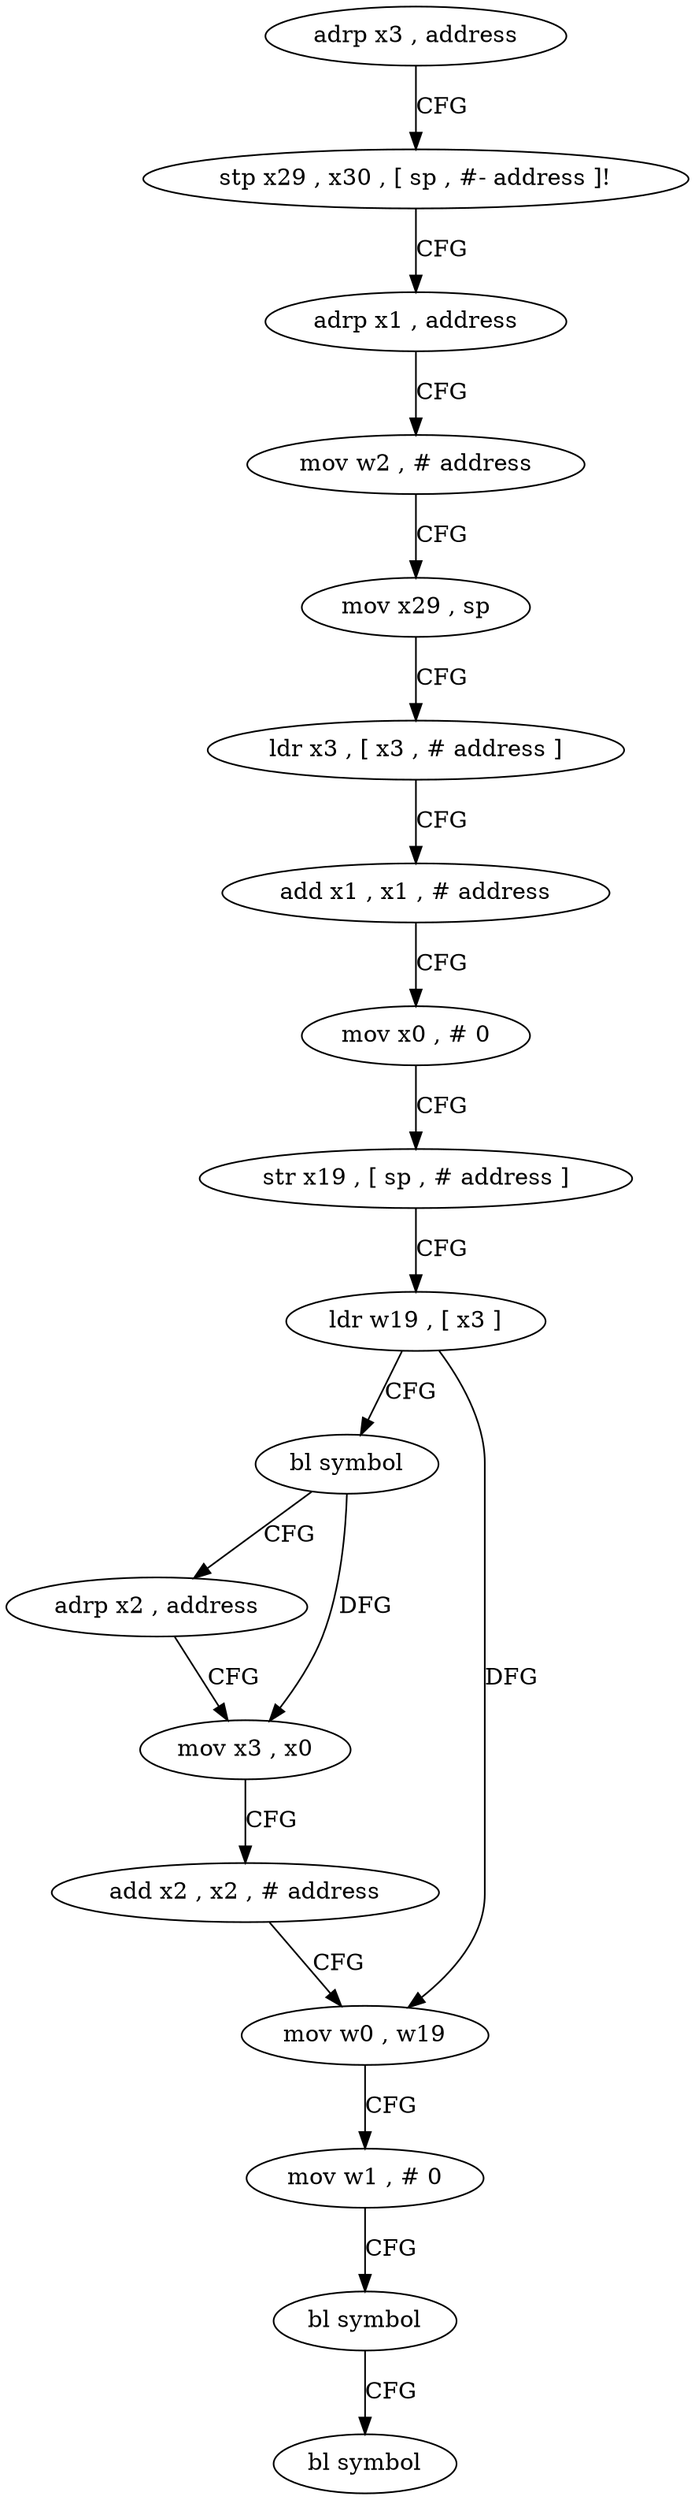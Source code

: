 digraph "func" {
"4287616" [label = "adrp x3 , address" ]
"4287620" [label = "stp x29 , x30 , [ sp , #- address ]!" ]
"4287624" [label = "adrp x1 , address" ]
"4287628" [label = "mov w2 , # address" ]
"4287632" [label = "mov x29 , sp" ]
"4287636" [label = "ldr x3 , [ x3 , # address ]" ]
"4287640" [label = "add x1 , x1 , # address" ]
"4287644" [label = "mov x0 , # 0" ]
"4287648" [label = "str x19 , [ sp , # address ]" ]
"4287652" [label = "ldr w19 , [ x3 ]" ]
"4287656" [label = "bl symbol" ]
"4287660" [label = "adrp x2 , address" ]
"4287664" [label = "mov x3 , x0" ]
"4287668" [label = "add x2 , x2 , # address" ]
"4287672" [label = "mov w0 , w19" ]
"4287676" [label = "mov w1 , # 0" ]
"4287680" [label = "bl symbol" ]
"4287684" [label = "bl symbol" ]
"4287616" -> "4287620" [ label = "CFG" ]
"4287620" -> "4287624" [ label = "CFG" ]
"4287624" -> "4287628" [ label = "CFG" ]
"4287628" -> "4287632" [ label = "CFG" ]
"4287632" -> "4287636" [ label = "CFG" ]
"4287636" -> "4287640" [ label = "CFG" ]
"4287640" -> "4287644" [ label = "CFG" ]
"4287644" -> "4287648" [ label = "CFG" ]
"4287648" -> "4287652" [ label = "CFG" ]
"4287652" -> "4287656" [ label = "CFG" ]
"4287652" -> "4287672" [ label = "DFG" ]
"4287656" -> "4287660" [ label = "CFG" ]
"4287656" -> "4287664" [ label = "DFG" ]
"4287660" -> "4287664" [ label = "CFG" ]
"4287664" -> "4287668" [ label = "CFG" ]
"4287668" -> "4287672" [ label = "CFG" ]
"4287672" -> "4287676" [ label = "CFG" ]
"4287676" -> "4287680" [ label = "CFG" ]
"4287680" -> "4287684" [ label = "CFG" ]
}
